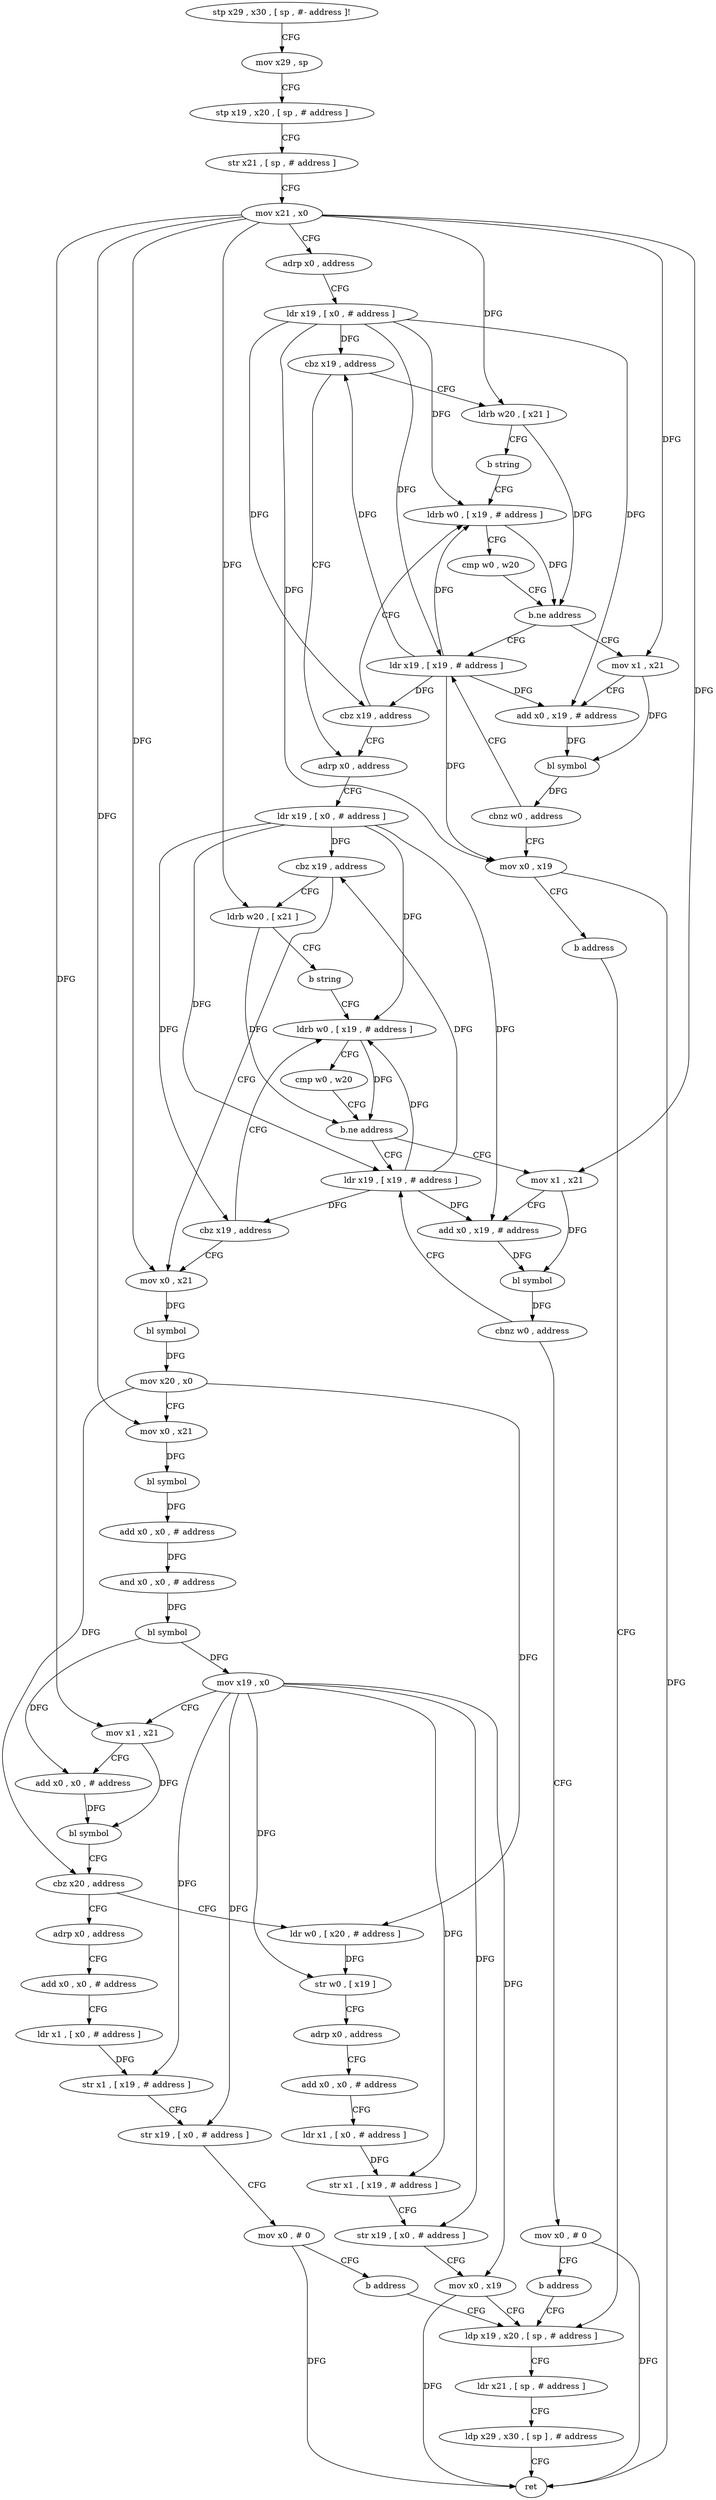 digraph "func" {
"4287424" [label = "stp x29 , x30 , [ sp , #- address ]!" ]
"4287428" [label = "mov x29 , sp" ]
"4287432" [label = "stp x19 , x20 , [ sp , # address ]" ]
"4287436" [label = "str x21 , [ sp , # address ]" ]
"4287440" [label = "mov x21 , x0" ]
"4287444" [label = "adrp x0 , address" ]
"4287448" [label = "ldr x19 , [ x0 , # address ]" ]
"4287452" [label = "cbz x19 , address" ]
"4287508" [label = "adrp x0 , address" ]
"4287456" [label = "ldrb w20 , [ x21 ]" ]
"4287512" [label = "ldr x19 , [ x0 , # address ]" ]
"4287516" [label = "cbz x19 , address" ]
"4287572" [label = "mov x0 , x21" ]
"4287520" [label = "ldrb w20 , [ x21 ]" ]
"4287460" [label = "b string" ]
"4287472" [label = "ldrb w0 , [ x19 , # address ]" ]
"4287576" [label = "bl symbol" ]
"4287580" [label = "mov x20 , x0" ]
"4287584" [label = "mov x0 , x21" ]
"4287588" [label = "bl symbol" ]
"4287592" [label = "add x0 , x0 , # address" ]
"4287596" [label = "and x0 , x0 , # address" ]
"4287600" [label = "bl symbol" ]
"4287604" [label = "mov x19 , x0" ]
"4287608" [label = "mov x1 , x21" ]
"4287612" [label = "add x0 , x0 , # address" ]
"4287616" [label = "bl symbol" ]
"4287620" [label = "cbz x20 , address" ]
"4287672" [label = "adrp x0 , address" ]
"4287624" [label = "ldr w0 , [ x20 , # address ]" ]
"4287524" [label = "b string" ]
"4287536" [label = "ldrb w0 , [ x19 , # address ]" ]
"4287476" [label = "cmp w0 , w20" ]
"4287480" [label = "b.ne address" ]
"4287464" [label = "ldr x19 , [ x19 , # address ]" ]
"4287484" [label = "mov x1 , x21" ]
"4287676" [label = "add x0 , x0 , # address" ]
"4287680" [label = "ldr x1 , [ x0 , # address ]" ]
"4287684" [label = "str x1 , [ x19 , # address ]" ]
"4287688" [label = "str x19 , [ x0 , # address ]" ]
"4287692" [label = "mov x0 , # 0" ]
"4287696" [label = "b address" ]
"4287656" [label = "ldp x19 , x20 , [ sp , # address ]" ]
"4287628" [label = "str w0 , [ x19 ]" ]
"4287632" [label = "adrp x0 , address" ]
"4287636" [label = "add x0 , x0 , # address" ]
"4287640" [label = "ldr x1 , [ x0 , # address ]" ]
"4287644" [label = "str x1 , [ x19 , # address ]" ]
"4287648" [label = "str x19 , [ x0 , # address ]" ]
"4287652" [label = "mov x0 , x19" ]
"4287540" [label = "cmp w0 , w20" ]
"4287544" [label = "b.ne address" ]
"4287528" [label = "ldr x19 , [ x19 , # address ]" ]
"4287548" [label = "mov x1 , x21" ]
"4287468" [label = "cbz x19 , address" ]
"4287488" [label = "add x0 , x19 , # address" ]
"4287492" [label = "bl symbol" ]
"4287496" [label = "cbnz w0 , address" ]
"4287500" [label = "mov x0 , x19" ]
"4287660" [label = "ldr x21 , [ sp , # address ]" ]
"4287664" [label = "ldp x29 , x30 , [ sp ] , # address" ]
"4287668" [label = "ret" ]
"4287532" [label = "cbz x19 , address" ]
"4287552" [label = "add x0 , x19 , # address" ]
"4287556" [label = "bl symbol" ]
"4287560" [label = "cbnz w0 , address" ]
"4287564" [label = "mov x0 , # 0" ]
"4287504" [label = "b address" ]
"4287568" [label = "b address" ]
"4287424" -> "4287428" [ label = "CFG" ]
"4287428" -> "4287432" [ label = "CFG" ]
"4287432" -> "4287436" [ label = "CFG" ]
"4287436" -> "4287440" [ label = "CFG" ]
"4287440" -> "4287444" [ label = "CFG" ]
"4287440" -> "4287456" [ label = "DFG" ]
"4287440" -> "4287572" [ label = "DFG" ]
"4287440" -> "4287584" [ label = "DFG" ]
"4287440" -> "4287608" [ label = "DFG" ]
"4287440" -> "4287520" [ label = "DFG" ]
"4287440" -> "4287484" [ label = "DFG" ]
"4287440" -> "4287548" [ label = "DFG" ]
"4287444" -> "4287448" [ label = "CFG" ]
"4287448" -> "4287452" [ label = "DFG" ]
"4287448" -> "4287472" [ label = "DFG" ]
"4287448" -> "4287464" [ label = "DFG" ]
"4287448" -> "4287468" [ label = "DFG" ]
"4287448" -> "4287488" [ label = "DFG" ]
"4287448" -> "4287500" [ label = "DFG" ]
"4287452" -> "4287508" [ label = "CFG" ]
"4287452" -> "4287456" [ label = "CFG" ]
"4287508" -> "4287512" [ label = "CFG" ]
"4287456" -> "4287460" [ label = "CFG" ]
"4287456" -> "4287480" [ label = "DFG" ]
"4287512" -> "4287516" [ label = "DFG" ]
"4287512" -> "4287536" [ label = "DFG" ]
"4287512" -> "4287528" [ label = "DFG" ]
"4287512" -> "4287532" [ label = "DFG" ]
"4287512" -> "4287552" [ label = "DFG" ]
"4287516" -> "4287572" [ label = "CFG" ]
"4287516" -> "4287520" [ label = "CFG" ]
"4287572" -> "4287576" [ label = "DFG" ]
"4287520" -> "4287524" [ label = "CFG" ]
"4287520" -> "4287544" [ label = "DFG" ]
"4287460" -> "4287472" [ label = "CFG" ]
"4287472" -> "4287476" [ label = "CFG" ]
"4287472" -> "4287480" [ label = "DFG" ]
"4287576" -> "4287580" [ label = "DFG" ]
"4287580" -> "4287584" [ label = "CFG" ]
"4287580" -> "4287620" [ label = "DFG" ]
"4287580" -> "4287624" [ label = "DFG" ]
"4287584" -> "4287588" [ label = "DFG" ]
"4287588" -> "4287592" [ label = "DFG" ]
"4287592" -> "4287596" [ label = "DFG" ]
"4287596" -> "4287600" [ label = "DFG" ]
"4287600" -> "4287604" [ label = "DFG" ]
"4287600" -> "4287612" [ label = "DFG" ]
"4287604" -> "4287608" [ label = "CFG" ]
"4287604" -> "4287684" [ label = "DFG" ]
"4287604" -> "4287688" [ label = "DFG" ]
"4287604" -> "4287628" [ label = "DFG" ]
"4287604" -> "4287644" [ label = "DFG" ]
"4287604" -> "4287648" [ label = "DFG" ]
"4287604" -> "4287652" [ label = "DFG" ]
"4287608" -> "4287612" [ label = "CFG" ]
"4287608" -> "4287616" [ label = "DFG" ]
"4287612" -> "4287616" [ label = "DFG" ]
"4287616" -> "4287620" [ label = "CFG" ]
"4287620" -> "4287672" [ label = "CFG" ]
"4287620" -> "4287624" [ label = "CFG" ]
"4287672" -> "4287676" [ label = "CFG" ]
"4287624" -> "4287628" [ label = "DFG" ]
"4287524" -> "4287536" [ label = "CFG" ]
"4287536" -> "4287540" [ label = "CFG" ]
"4287536" -> "4287544" [ label = "DFG" ]
"4287476" -> "4287480" [ label = "CFG" ]
"4287480" -> "4287464" [ label = "CFG" ]
"4287480" -> "4287484" [ label = "CFG" ]
"4287464" -> "4287468" [ label = "DFG" ]
"4287464" -> "4287452" [ label = "DFG" ]
"4287464" -> "4287472" [ label = "DFG" ]
"4287464" -> "4287488" [ label = "DFG" ]
"4287464" -> "4287500" [ label = "DFG" ]
"4287484" -> "4287488" [ label = "CFG" ]
"4287484" -> "4287492" [ label = "DFG" ]
"4287676" -> "4287680" [ label = "CFG" ]
"4287680" -> "4287684" [ label = "DFG" ]
"4287684" -> "4287688" [ label = "CFG" ]
"4287688" -> "4287692" [ label = "CFG" ]
"4287692" -> "4287696" [ label = "CFG" ]
"4287692" -> "4287668" [ label = "DFG" ]
"4287696" -> "4287656" [ label = "CFG" ]
"4287656" -> "4287660" [ label = "CFG" ]
"4287628" -> "4287632" [ label = "CFG" ]
"4287632" -> "4287636" [ label = "CFG" ]
"4287636" -> "4287640" [ label = "CFG" ]
"4287640" -> "4287644" [ label = "DFG" ]
"4287644" -> "4287648" [ label = "CFG" ]
"4287648" -> "4287652" [ label = "CFG" ]
"4287652" -> "4287656" [ label = "CFG" ]
"4287652" -> "4287668" [ label = "DFG" ]
"4287540" -> "4287544" [ label = "CFG" ]
"4287544" -> "4287528" [ label = "CFG" ]
"4287544" -> "4287548" [ label = "CFG" ]
"4287528" -> "4287532" [ label = "DFG" ]
"4287528" -> "4287516" [ label = "DFG" ]
"4287528" -> "4287536" [ label = "DFG" ]
"4287528" -> "4287552" [ label = "DFG" ]
"4287548" -> "4287552" [ label = "CFG" ]
"4287548" -> "4287556" [ label = "DFG" ]
"4287468" -> "4287508" [ label = "CFG" ]
"4287468" -> "4287472" [ label = "CFG" ]
"4287488" -> "4287492" [ label = "DFG" ]
"4287492" -> "4287496" [ label = "DFG" ]
"4287496" -> "4287464" [ label = "CFG" ]
"4287496" -> "4287500" [ label = "CFG" ]
"4287500" -> "4287504" [ label = "CFG" ]
"4287500" -> "4287668" [ label = "DFG" ]
"4287660" -> "4287664" [ label = "CFG" ]
"4287664" -> "4287668" [ label = "CFG" ]
"4287532" -> "4287572" [ label = "CFG" ]
"4287532" -> "4287536" [ label = "CFG" ]
"4287552" -> "4287556" [ label = "DFG" ]
"4287556" -> "4287560" [ label = "DFG" ]
"4287560" -> "4287528" [ label = "CFG" ]
"4287560" -> "4287564" [ label = "CFG" ]
"4287564" -> "4287568" [ label = "CFG" ]
"4287564" -> "4287668" [ label = "DFG" ]
"4287504" -> "4287656" [ label = "CFG" ]
"4287568" -> "4287656" [ label = "CFG" ]
}
